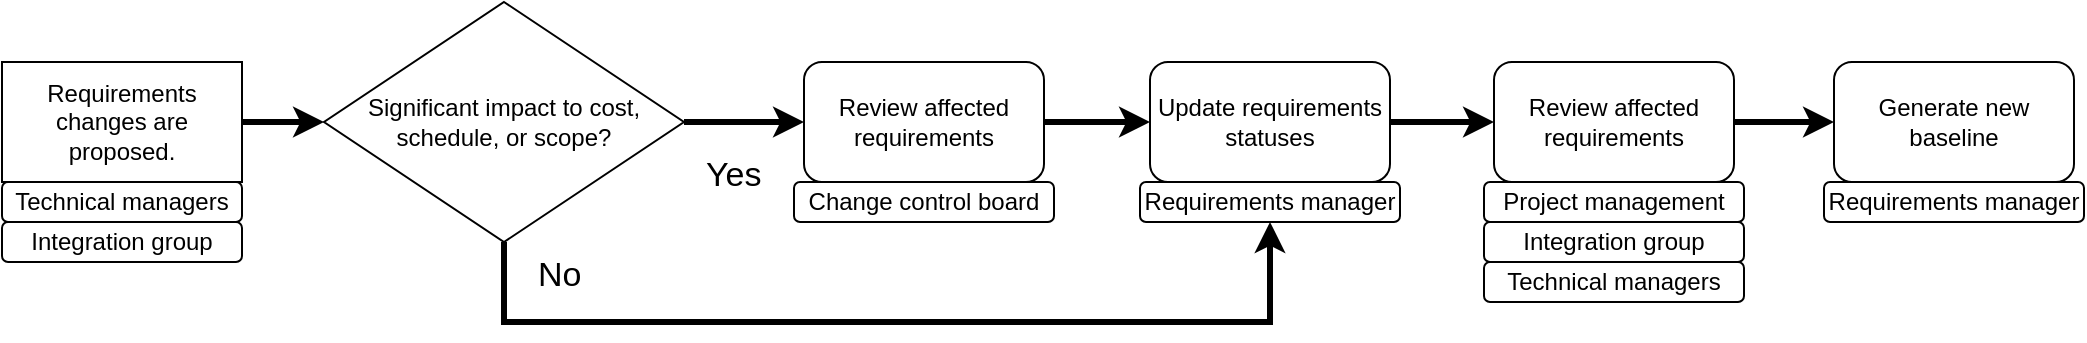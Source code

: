 <mxfile version="24.3.0" type="github">
  <diagram name="Page-1" id="v0yi8HXEAamx-xVk284D">
    <mxGraphModel dx="1122" dy="726" grid="1" gridSize="10" guides="1" tooltips="1" connect="1" arrows="1" fold="1" page="1" pageScale="1" pageWidth="3300" pageHeight="2339" math="0" shadow="0">
      <root>
        <mxCell id="0" />
        <mxCell id="1" parent="0" />
        <mxCell id="uR5suj7HJIv4veP70v_R-19" value="" style="group" vertex="1" connectable="0" parent="1">
          <mxGeometry x="753" y="120" width="130" height="80" as="geometry" />
        </mxCell>
        <mxCell id="uR5suj7HJIv4veP70v_R-4" value="Update requirements statuses" style="rounded=1;whiteSpace=wrap;html=1;" vertex="1" parent="uR5suj7HJIv4veP70v_R-19">
          <mxGeometry x="5" width="120" height="60" as="geometry" />
        </mxCell>
        <mxCell id="uR5suj7HJIv4veP70v_R-14" value="Requirements manager" style="rounded=1;whiteSpace=wrap;html=1;" vertex="1" parent="uR5suj7HJIv4veP70v_R-19">
          <mxGeometry y="60" width="130" height="20" as="geometry" />
        </mxCell>
        <mxCell id="uR5suj7HJIv4veP70v_R-20" value="" style="group" vertex="1" connectable="0" parent="1">
          <mxGeometry x="1095" y="120" width="130" height="80" as="geometry" />
        </mxCell>
        <mxCell id="uR5suj7HJIv4veP70v_R-5" value="Generate new baseline" style="rounded=1;whiteSpace=wrap;html=1;" vertex="1" parent="uR5suj7HJIv4veP70v_R-20">
          <mxGeometry x="5" width="120" height="60" as="geometry" />
        </mxCell>
        <mxCell id="uR5suj7HJIv4veP70v_R-15" value="Requirements manager" style="rounded=1;whiteSpace=wrap;html=1;" vertex="1" parent="uR5suj7HJIv4veP70v_R-20">
          <mxGeometry y="60" width="130" height="20" as="geometry" />
        </mxCell>
        <mxCell id="uR5suj7HJIv4veP70v_R-30" value="No" style="text;whiteSpace=wrap;html=1;fontSize=17;" vertex="1" parent="1">
          <mxGeometry x="450" y="210" width="30" height="30" as="geometry" />
        </mxCell>
        <mxCell id="uR5suj7HJIv4veP70v_R-32" value="Significant impact to cost, schedule, or scope?" style="rhombus;whiteSpace=wrap;html=1;" vertex="1" parent="1">
          <mxGeometry x="345" y="90" width="180" height="120" as="geometry" />
        </mxCell>
        <mxCell id="uR5suj7HJIv4veP70v_R-34" value="" style="endArrow=classic;html=1;rounded=0;strokeWidth=3;exitX=1;exitY=0.5;exitDx=0;exitDy=0;entryX=0;entryY=0.5;entryDx=0;entryDy=0;" edge="1" parent="1" source="uR5suj7HJIv4veP70v_R-32" target="uR5suj7HJIv4veP70v_R-3">
          <mxGeometry width="50" height="50" relative="1" as="geometry">
            <mxPoint x="569.5" y="120" as="sourcePoint" />
            <mxPoint x="590" y="150" as="targetPoint" />
            <Array as="points" />
          </mxGeometry>
        </mxCell>
        <mxCell id="uR5suj7HJIv4veP70v_R-35" value="" style="group" vertex="1" connectable="0" parent="1">
          <mxGeometry x="925" y="120" width="130" height="100" as="geometry" />
        </mxCell>
        <mxCell id="uR5suj7HJIv4veP70v_R-24" value="Review affected requirements" style="rounded=1;whiteSpace=wrap;html=1;container=0;" vertex="1" parent="uR5suj7HJIv4veP70v_R-35">
          <mxGeometry x="5" width="120" height="60" as="geometry" />
        </mxCell>
        <mxCell id="uR5suj7HJIv4veP70v_R-25" value="Project management" style="rounded=1;whiteSpace=wrap;html=1;container=0;" vertex="1" parent="uR5suj7HJIv4veP70v_R-35">
          <mxGeometry y="60" width="130" height="20" as="geometry" />
        </mxCell>
        <mxCell id="uR5suj7HJIv4veP70v_R-27" value="Integration group" style="rounded=1;whiteSpace=wrap;html=1;container=0;" vertex="1" parent="uR5suj7HJIv4veP70v_R-35">
          <mxGeometry y="80" width="130" height="20" as="geometry" />
        </mxCell>
        <mxCell id="uR5suj7HJIv4veP70v_R-36" value="Yes" style="text;whiteSpace=wrap;html=1;fontSize=17;" vertex="1" parent="1">
          <mxGeometry x="534" y="160" width="30" height="30" as="geometry" />
        </mxCell>
        <mxCell id="uR5suj7HJIv4veP70v_R-37" value="" style="endArrow=classic;html=1;rounded=0;strokeWidth=3;exitX=1;exitY=0.5;exitDx=0;exitDy=0;entryX=0;entryY=0.5;entryDx=0;entryDy=0;" edge="1" parent="1" source="uR5suj7HJIv4veP70v_R-31" target="uR5suj7HJIv4veP70v_R-32">
          <mxGeometry width="50" height="50" relative="1" as="geometry">
            <mxPoint x="300" y="188.82" as="sourcePoint" />
            <mxPoint x="380" y="188.82" as="targetPoint" />
            <Array as="points" />
          </mxGeometry>
        </mxCell>
        <mxCell id="uR5suj7HJIv4veP70v_R-40" value="" style="endArrow=classic;html=1;rounded=0;strokeWidth=3;exitX=0.5;exitY=1;exitDx=0;exitDy=0;entryX=0.5;entryY=1;entryDx=0;entryDy=0;" edge="1" parent="1" source="uR5suj7HJIv4veP70v_R-32" target="uR5suj7HJIv4veP70v_R-14">
          <mxGeometry width="50" height="50" relative="1" as="geometry">
            <mxPoint x="420" y="300" as="sourcePoint" />
            <mxPoint x="760" y="280" as="targetPoint" />
            <Array as="points">
              <mxPoint x="435" y="250" />
              <mxPoint x="550" y="250" />
              <mxPoint x="690" y="250" />
              <mxPoint x="818" y="250" />
            </Array>
          </mxGeometry>
        </mxCell>
        <mxCell id="uR5suj7HJIv4veP70v_R-41" value="" style="endArrow=classic;html=1;rounded=0;strokeWidth=3;exitX=1;exitY=0.5;exitDx=0;exitDy=0;entryX=0;entryY=0.5;entryDx=0;entryDy=0;" edge="1" parent="1" source="uR5suj7HJIv4veP70v_R-3" target="uR5suj7HJIv4veP70v_R-4">
          <mxGeometry width="50" height="50" relative="1" as="geometry">
            <mxPoint x="750" y="224.41" as="sourcePoint" />
            <mxPoint x="830" y="224.41" as="targetPoint" />
            <Array as="points" />
          </mxGeometry>
        </mxCell>
        <mxCell id="uR5suj7HJIv4veP70v_R-42" value="" style="endArrow=classic;html=1;rounded=0;strokeWidth=3;exitX=1;exitY=0.5;exitDx=0;exitDy=0;entryX=0;entryY=0.5;entryDx=0;entryDy=0;" edge="1" parent="1" source="uR5suj7HJIv4veP70v_R-4" target="uR5suj7HJIv4veP70v_R-24">
          <mxGeometry width="50" height="50" relative="1" as="geometry">
            <mxPoint x="950" y="240" as="sourcePoint" />
            <mxPoint x="1010" y="240" as="targetPoint" />
            <Array as="points" />
          </mxGeometry>
        </mxCell>
        <mxCell id="uR5suj7HJIv4veP70v_R-43" value="" style="endArrow=classic;html=1;rounded=0;strokeWidth=3;entryX=0;entryY=0.5;entryDx=0;entryDy=0;exitX=1;exitY=0.5;exitDx=0;exitDy=0;" edge="1" parent="1" source="uR5suj7HJIv4veP70v_R-24" target="uR5suj7HJIv4veP70v_R-5">
          <mxGeometry width="50" height="50" relative="1" as="geometry">
            <mxPoint x="1080" y="150" as="sourcePoint" />
            <mxPoint x="1210" y="270" as="targetPoint" />
            <Array as="points" />
          </mxGeometry>
        </mxCell>
        <mxCell id="uR5suj7HJIv4veP70v_R-44" value="Technical managers" style="rounded=1;whiteSpace=wrap;html=1;" vertex="1" parent="1">
          <mxGeometry x="925" y="220" width="130" height="20" as="geometry" />
        </mxCell>
        <mxCell id="uR5suj7HJIv4veP70v_R-45" value="" style="group" vertex="1" connectable="0" parent="1">
          <mxGeometry x="184" y="120" width="120" height="100" as="geometry" />
        </mxCell>
        <mxCell id="uR5suj7HJIv4veP70v_R-6" value="Technical managers" style="rounded=1;whiteSpace=wrap;html=1;" vertex="1" parent="uR5suj7HJIv4veP70v_R-45">
          <mxGeometry y="60" width="120" height="20" as="geometry" />
        </mxCell>
        <mxCell id="uR5suj7HJIv4veP70v_R-8" value="Integration group" style="rounded=1;whiteSpace=wrap;html=1;" vertex="1" parent="uR5suj7HJIv4veP70v_R-45">
          <mxGeometry y="80" width="120" height="20" as="geometry" />
        </mxCell>
        <mxCell id="uR5suj7HJIv4veP70v_R-31" value="Requirements changes are proposed." style="rounded=0;whiteSpace=wrap;html=1;" vertex="1" parent="uR5suj7HJIv4veP70v_R-45">
          <mxGeometry width="120" height="60" as="geometry" />
        </mxCell>
        <mxCell id="uR5suj7HJIv4veP70v_R-3" value="Review affected requirements" style="rounded=1;whiteSpace=wrap;html=1;" vertex="1" parent="1">
          <mxGeometry x="585" y="120" width="120" height="60" as="geometry" />
        </mxCell>
        <mxCell id="uR5suj7HJIv4veP70v_R-13" value="Change control board" style="rounded=1;whiteSpace=wrap;html=1;" vertex="1" parent="1">
          <mxGeometry x="580" y="180" width="130" height="20" as="geometry" />
        </mxCell>
      </root>
    </mxGraphModel>
  </diagram>
</mxfile>
